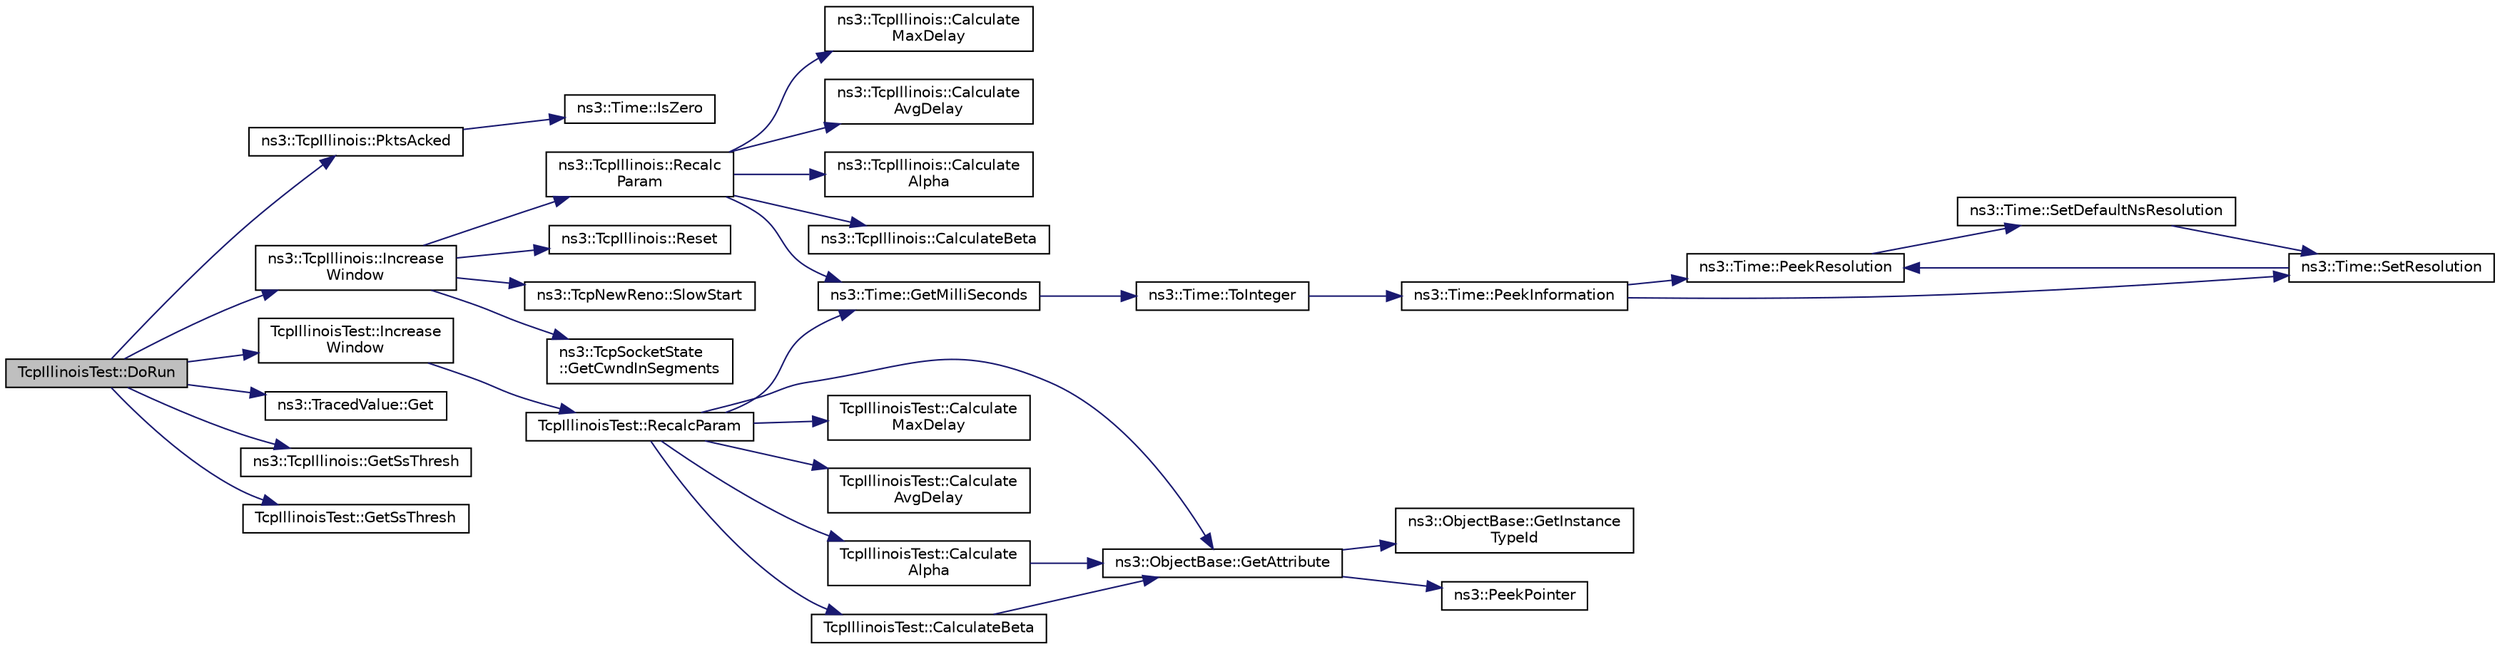 digraph "TcpIllinoisTest::DoRun"
{
  edge [fontname="Helvetica",fontsize="10",labelfontname="Helvetica",labelfontsize="10"];
  node [fontname="Helvetica",fontsize="10",shape=record];
  rankdir="LR";
  Node1 [label="TcpIllinoisTest::DoRun",height=0.2,width=0.4,color="black", fillcolor="grey75", style="filled", fontcolor="black"];
  Node1 -> Node2 [color="midnightblue",fontsize="10",style="solid"];
  Node2 [label="ns3::TcpIllinois::PktsAcked",height=0.2,width=0.4,color="black", fillcolor="white", style="filled",URL="$dc/dd1/classns3_1_1TcpIllinois.html#aa6531d04046528431302336d56592e23",tooltip="Measure RTT for each ACK Keep track of min and max RTT. "];
  Node2 -> Node3 [color="midnightblue",fontsize="10",style="solid"];
  Node3 [label="ns3::Time::IsZero",height=0.2,width=0.4,color="black", fillcolor="white", style="filled",URL="$dc/d04/classns3_1_1Time.html#ae47420e5c8a04d222b18ee13c2a95799"];
  Node1 -> Node4 [color="midnightblue",fontsize="10",style="solid"];
  Node4 [label="ns3::TcpIllinois::Increase\lWindow",height=0.2,width=0.4,color="black", fillcolor="white", style="filled",URL="$dc/dd1/classns3_1_1TcpIllinois.html#aed96b4a9fcf68ca3c290e4e7114d13c7",tooltip="Adjust cwnd following Illinois congestion avoidance algorithm. "];
  Node4 -> Node5 [color="midnightblue",fontsize="10",style="solid"];
  Node5 [label="ns3::TcpIllinois::Recalc\lParam",height=0.2,width=0.4,color="black", fillcolor="white", style="filled",URL="$dc/dd1/classns3_1_1TcpIllinois.html#a15c2ea39f742b9cb8ae4fe4723059837",tooltip="Recalculate alpha and beta every RTT. "];
  Node5 -> Node6 [color="midnightblue",fontsize="10",style="solid"];
  Node6 [label="ns3::TcpIllinois::Calculate\lMaxDelay",height=0.2,width=0.4,color="black", fillcolor="white", style="filled",URL="$dc/dd1/classns3_1_1TcpIllinois.html#afd446c963a9d47064bfe3befd1dfa016",tooltip="Calculate maximum queueing delay. "];
  Node5 -> Node7 [color="midnightblue",fontsize="10",style="solid"];
  Node7 [label="ns3::Time::GetMilliSeconds",height=0.2,width=0.4,color="black", fillcolor="white", style="filled",URL="$dc/d04/classns3_1_1Time.html#aba3428a8b6c4c8d9014ce44145081f34"];
  Node7 -> Node8 [color="midnightblue",fontsize="10",style="solid"];
  Node8 [label="ns3::Time::ToInteger",height=0.2,width=0.4,color="black", fillcolor="white", style="filled",URL="$dc/d04/classns3_1_1Time.html#a0c9c8fb9ec7222c7799c1081f14f6031"];
  Node8 -> Node9 [color="midnightblue",fontsize="10",style="solid"];
  Node9 [label="ns3::Time::PeekInformation",height=0.2,width=0.4,color="black", fillcolor="white", style="filled",URL="$dc/d04/classns3_1_1Time.html#a0b023c55c20582aa7c1781aacf128034"];
  Node9 -> Node10 [color="midnightblue",fontsize="10",style="solid"];
  Node10 [label="ns3::Time::PeekResolution",height=0.2,width=0.4,color="black", fillcolor="white", style="filled",URL="$dc/d04/classns3_1_1Time.html#a963e53522278fcbdf1ab9f7adbd0f5d6"];
  Node10 -> Node11 [color="midnightblue",fontsize="10",style="solid"];
  Node11 [label="ns3::Time::SetDefaultNsResolution",height=0.2,width=0.4,color="black", fillcolor="white", style="filled",URL="$dc/d04/classns3_1_1Time.html#a6a872e62f71dfa817fef2c549473d980"];
  Node11 -> Node12 [color="midnightblue",fontsize="10",style="solid"];
  Node12 [label="ns3::Time::SetResolution",height=0.2,width=0.4,color="black", fillcolor="white", style="filled",URL="$dc/d04/classns3_1_1Time.html#ac89165ba7715b66017a49c718f4aef09"];
  Node12 -> Node10 [color="midnightblue",fontsize="10",style="solid"];
  Node9 -> Node12 [color="midnightblue",fontsize="10",style="solid"];
  Node5 -> Node13 [color="midnightblue",fontsize="10",style="solid"];
  Node13 [label="ns3::TcpIllinois::Calculate\lAvgDelay",height=0.2,width=0.4,color="black", fillcolor="white", style="filled",URL="$dc/dd1/classns3_1_1TcpIllinois.html#a1fe8006b836cb497fe79108ab62c1c84",tooltip="Calculate average queueing delay. "];
  Node5 -> Node14 [color="midnightblue",fontsize="10",style="solid"];
  Node14 [label="ns3::TcpIllinois::Calculate\lAlpha",height=0.2,width=0.4,color="black", fillcolor="white", style="filled",URL="$dc/dd1/classns3_1_1TcpIllinois.html#a473c7333be614f3183c81048c93049b2",tooltip="Calculate additive increase factor alpha. "];
  Node5 -> Node15 [color="midnightblue",fontsize="10",style="solid"];
  Node15 [label="ns3::TcpIllinois::CalculateBeta",height=0.2,width=0.4,color="black", fillcolor="white", style="filled",URL="$dc/dd1/classns3_1_1TcpIllinois.html#a7306f1cde806901aed1f93d6c43ce9d4",tooltip="Calculate multiplicative decrease factor beta. "];
  Node4 -> Node16 [color="midnightblue",fontsize="10",style="solid"];
  Node16 [label="ns3::TcpIllinois::Reset",height=0.2,width=0.4,color="black", fillcolor="white", style="filled",URL="$dc/dd1/classns3_1_1TcpIllinois.html#adf4b3324f0d026515758691b036483ed",tooltip="Reset Illinois parameters. "];
  Node4 -> Node17 [color="midnightblue",fontsize="10",style="solid"];
  Node17 [label="ns3::TcpNewReno::SlowStart",height=0.2,width=0.4,color="black", fillcolor="white", style="filled",URL="$d9/d54/classns3_1_1TcpNewReno.html#a1cf5fd9585eb3b745727f4f5beae0706",tooltip="Tcp NewReno slow start algorithm. "];
  Node4 -> Node18 [color="midnightblue",fontsize="10",style="solid"];
  Node18 [label="ns3::TcpSocketState\l::GetCwndInSegments",height=0.2,width=0.4,color="black", fillcolor="white", style="filled",URL="$dd/db9/classns3_1_1TcpSocketState.html#ab6dfe309ca53fd3207dcafede75ad12d",tooltip="Get cwnd in segments rather than bytes. "];
  Node1 -> Node19 [color="midnightblue",fontsize="10",style="solid"];
  Node19 [label="TcpIllinoisTest::Increase\lWindow",height=0.2,width=0.4,color="black", fillcolor="white", style="filled",URL="$de/d2d/classTcpIllinoisTest.html#a4c31729e231aa7652ce8e221f8004d5a",tooltip="Increases the TCP window. "];
  Node19 -> Node20 [color="midnightblue",fontsize="10",style="solid"];
  Node20 [label="TcpIllinoisTest::RecalcParam",height=0.2,width=0.4,color="black", fillcolor="white", style="filled",URL="$de/d2d/classTcpIllinoisTest.html#a3f3db45f9efc88dd60146c6f3dd02be0",tooltip="Recalculate the internal TCP Illinois params. "];
  Node20 -> Node21 [color="midnightblue",fontsize="10",style="solid"];
  Node21 [label="ns3::ObjectBase::GetAttribute",height=0.2,width=0.4,color="black", fillcolor="white", style="filled",URL="$d2/dac/classns3_1_1ObjectBase.html#a895d1de2f96063d0e0fd78463e7a7e30"];
  Node21 -> Node22 [color="midnightblue",fontsize="10",style="solid"];
  Node22 [label="ns3::ObjectBase::GetInstance\lTypeId",height=0.2,width=0.4,color="black", fillcolor="white", style="filled",URL="$d2/dac/classns3_1_1ObjectBase.html#abe5b43a6f5b99a92a4c3122db31f06fb"];
  Node21 -> Node23 [color="midnightblue",fontsize="10",style="solid"];
  Node23 [label="ns3::PeekPointer",height=0.2,width=0.4,color="black", fillcolor="white", style="filled",URL="$d7/d2e/namespacens3.html#af2a7557fe9afdd98d8f6f8f6e412cf5a"];
  Node20 -> Node24 [color="midnightblue",fontsize="10",style="solid"];
  Node24 [label="TcpIllinoisTest::Calculate\lMaxDelay",height=0.2,width=0.4,color="black", fillcolor="white", style="filled",URL="$de/d2d/classTcpIllinoisTest.html#a18563a2afdc122d52e5830704cb43f91",tooltip="Calculate the maximum delay. "];
  Node20 -> Node7 [color="midnightblue",fontsize="10",style="solid"];
  Node20 -> Node25 [color="midnightblue",fontsize="10",style="solid"];
  Node25 [label="TcpIllinoisTest::Calculate\lAvgDelay",height=0.2,width=0.4,color="black", fillcolor="white", style="filled",URL="$de/d2d/classTcpIllinoisTest.html#a028852f10ed6ca5a1909294132a5e965",tooltip="Calculate the average delay. "];
  Node20 -> Node26 [color="midnightblue",fontsize="10",style="solid"];
  Node26 [label="TcpIllinoisTest::Calculate\lAlpha",height=0.2,width=0.4,color="black", fillcolor="white", style="filled",URL="$de/d2d/classTcpIllinoisTest.html#a268dc2c39fcfc617ad967b5762e4f235",tooltip="Calculate the TCP Illinois alpha param. "];
  Node26 -> Node21 [color="midnightblue",fontsize="10",style="solid"];
  Node20 -> Node27 [color="midnightblue",fontsize="10",style="solid"];
  Node27 [label="TcpIllinoisTest::CalculateBeta",height=0.2,width=0.4,color="black", fillcolor="white", style="filled",URL="$de/d2d/classTcpIllinoisTest.html#aa20729ec761d54b2faba82f0db597d89",tooltip="Calculate the TCP Illinois beta param. "];
  Node27 -> Node21 [color="midnightblue",fontsize="10",style="solid"];
  Node1 -> Node28 [color="midnightblue",fontsize="10",style="solid"];
  Node28 [label="ns3::TracedValue::Get",height=0.2,width=0.4,color="black", fillcolor="white", style="filled",URL="$df/d97/classns3_1_1TracedValue.html#a10fddd1de961ac65acfbeb440a1e8551"];
  Node1 -> Node29 [color="midnightblue",fontsize="10",style="solid"];
  Node29 [label="ns3::TcpIllinois::GetSsThresh",height=0.2,width=0.4,color="black", fillcolor="white", style="filled",URL="$dc/dd1/classns3_1_1TcpIllinois.html#a5c041aa5385217f81f97d1b730c90ca6",tooltip="Get slow start threshold after congestion event. "];
  Node1 -> Node30 [color="midnightblue",fontsize="10",style="solid"];
  Node30 [label="TcpIllinoisTest::GetSsThresh",height=0.2,width=0.4,color="black", fillcolor="white", style="filled",URL="$de/d2d/classTcpIllinoisTest.html#ac449445631e52afb00713e0728d5eddb"];
}
